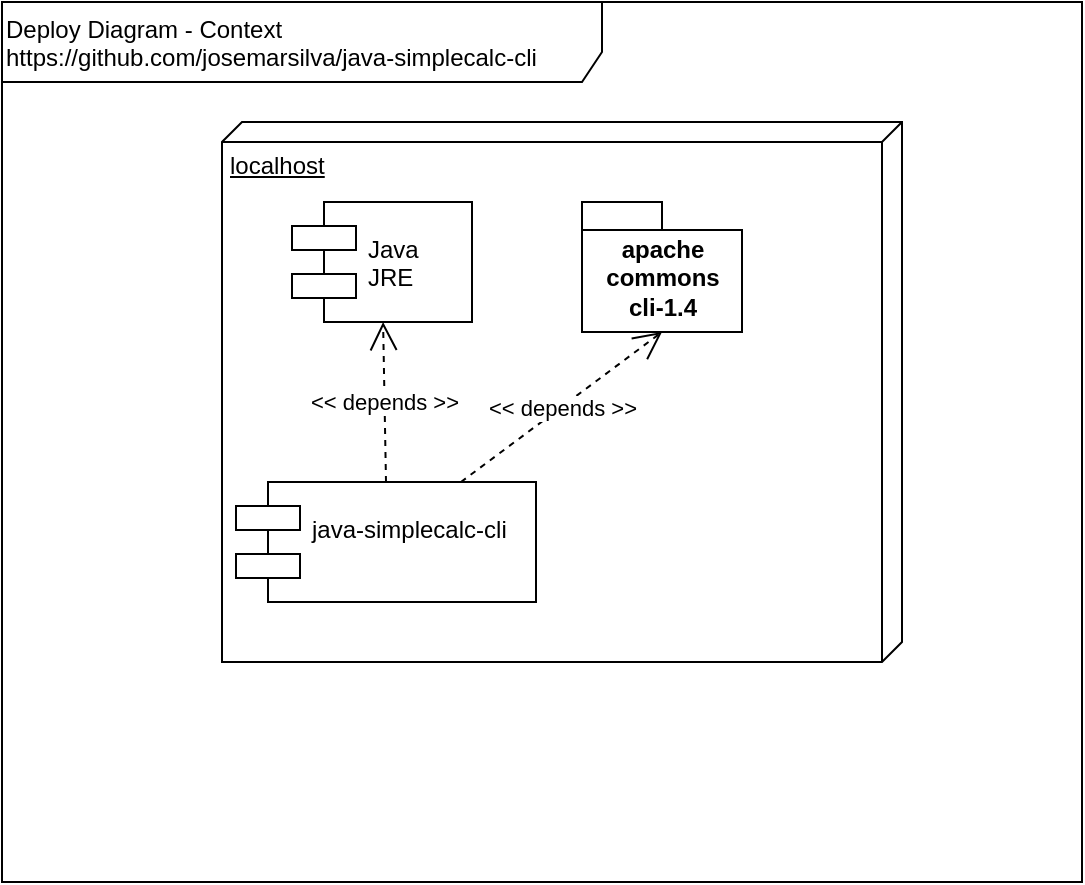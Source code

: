<mxfile version="10.7.2" type="device"><diagram id="fMGpiNhVeqn0YMsLJxzh" name="Página-1"><mxGraphModel dx="840" dy="536" grid="1" gridSize="10" guides="1" tooltips="1" connect="1" arrows="1" fold="1" page="1" pageScale="1" pageWidth="827" pageHeight="1169" math="0" shadow="0"><root><mxCell id="0"/><mxCell id="1" parent="0"/><mxCell id="6OetropUeBoLzL2Sj7KS-1" value="Deploy Diagram - Context&lt;br&gt;https://github.com/josemarsilva/java-simplecalc-cli&lt;br&gt;" style="shape=umlFrame;whiteSpace=wrap;html=1;width=300;height=40;verticalAlign=top;align=left;" parent="1" vertex="1"><mxGeometry x="10" y="10" width="540" height="440" as="geometry"/></mxCell><mxCell id="NNuIQbcpsFkkkyfnrant-1" value="localhost" style="verticalAlign=top;align=left;spacingTop=8;spacingLeft=2;spacingRight=12;shape=cube;size=10;direction=south;fontStyle=4;html=1;" vertex="1" parent="1"><mxGeometry x="120" y="70" width="340" height="270" as="geometry"/></mxCell><mxCell id="NNuIQbcpsFkkkyfnrant-2" value="Java&#10;JRE" style="shape=component;align=left;spacingLeft=36;" vertex="1" parent="1"><mxGeometry x="155" y="110" width="90" height="60" as="geometry"/></mxCell><mxCell id="NNuIQbcpsFkkkyfnrant-3" value="java-simplecalc-cli&#10;" style="shape=component;align=left;spacingLeft=36;" vertex="1" parent="1"><mxGeometry x="127" y="250" width="150" height="60" as="geometry"/></mxCell><mxCell id="NNuIQbcpsFkkkyfnrant-6" value="&amp;lt;&amp;lt; depends &amp;gt;&amp;gt;" style="endArrow=open;endSize=12;dashed=1;html=1;exitX=0.5;exitY=0;exitDx=0;exitDy=0;" edge="1" parent="1" source="NNuIQbcpsFkkkyfnrant-3" target="NNuIQbcpsFkkkyfnrant-2"><mxGeometry width="160" relative="1" as="geometry"><mxPoint x="290" y="180" as="sourcePoint"/><mxPoint x="450" y="180" as="targetPoint"/></mxGeometry></mxCell><mxCell id="NNuIQbcpsFkkkyfnrant-7" value="apache&lt;br&gt;commons&lt;br&gt;cli-1.4&lt;br&gt;" style="shape=folder;fontStyle=1;spacingTop=10;tabWidth=40;tabHeight=14;tabPosition=left;html=1;" vertex="1" parent="1"><mxGeometry x="300" y="110" width="80" height="65" as="geometry"/></mxCell><mxCell id="NNuIQbcpsFkkkyfnrant-8" value="&amp;lt;&amp;lt; depends &amp;gt;&amp;gt;" style="endArrow=open;endSize=12;dashed=1;html=1;exitX=0.75;exitY=0;exitDx=0;exitDy=0;entryX=0.5;entryY=1;entryDx=0;entryDy=0;entryPerimeter=0;" edge="1" parent="1" source="NNuIQbcpsFkkkyfnrant-3" target="NNuIQbcpsFkkkyfnrant-7"><mxGeometry width="160" relative="1" as="geometry"><mxPoint x="210" y="260" as="sourcePoint"/><mxPoint x="210" y="180" as="targetPoint"/></mxGeometry></mxCell></root></mxGraphModel></diagram></mxfile>